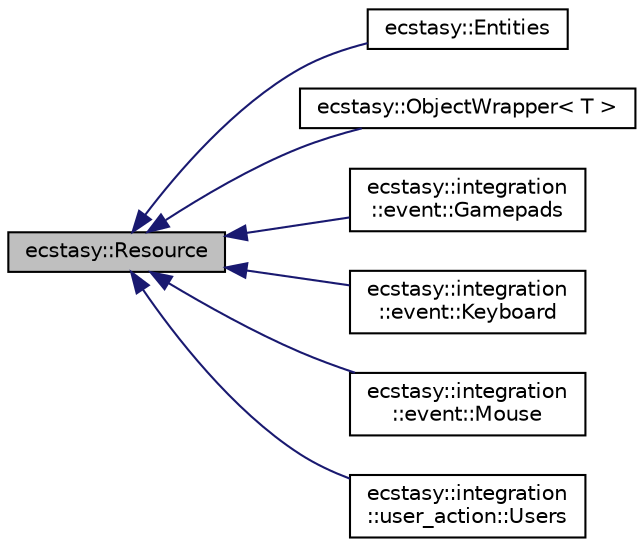 digraph "ecstasy::Resource"
{
 // LATEX_PDF_SIZE
  edge [fontname="Helvetica",fontsize="10",labelfontname="Helvetica",labelfontsize="10"];
  node [fontname="Helvetica",fontsize="10",shape=record];
  rankdir="LR";
  Node1 [label="ecstasy::Resource",height=0.2,width=0.4,color="black", fillcolor="grey75", style="filled", fontcolor="black",tooltip="Base class of all registry resources."];
  Node1 -> Node2 [dir="back",color="midnightblue",fontsize="10",style="solid",fontname="Helvetica"];
  Node2 [label="ecstasy::Entities",height=0.2,width=0.4,color="black", fillcolor="white", style="filled",URL="$classecstasy_1_1_entities.html",tooltip="Resource holding all the Registry entities."];
  Node1 -> Node3 [dir="back",color="midnightblue",fontsize="10",style="solid",fontname="Helvetica"];
  Node3 [label="ecstasy::ObjectWrapper\< T \>",height=0.2,width=0.4,color="black", fillcolor="white", style="filled",URL="$classecstasy_1_1_object_wrapper.html",tooltip="Basic object wrapper as a resource."];
  Node1 -> Node4 [dir="back",color="midnightblue",fontsize="10",style="solid",fontname="Helvetica"];
  Node4 [label="ecstasy::integration\l::event::Gamepads",height=0.2,width=0.4,color="black", fillcolor="white", style="filled",URL="$classecstasy_1_1integration_1_1event_1_1_gamepads.html",tooltip="Current Gamepads states."];
  Node1 -> Node5 [dir="back",color="midnightblue",fontsize="10",style="solid",fontname="Helvetica"];
  Node5 [label="ecstasy::integration\l::event::Keyboard",height=0.2,width=0.4,color="black", fillcolor="white", style="filled",URL="$classecstasy_1_1integration_1_1event_1_1_keyboard.html",tooltip="Current Keyboard state."];
  Node1 -> Node6 [dir="back",color="midnightblue",fontsize="10",style="solid",fontname="Helvetica"];
  Node6 [label="ecstasy::integration\l::event::Mouse",height=0.2,width=0.4,color="black", fillcolor="white", style="filled",URL="$classecstasy_1_1integration_1_1event_1_1_mouse.html",tooltip="Current mouse state."];
  Node1 -> Node7 [dir="back",color="midnightblue",fontsize="10",style="solid",fontname="Helvetica"];
  Node7 [label="ecstasy::integration\l::user_action::Users",height=0.2,width=0.4,color="black", fillcolor="white", style="filled",URL="$classecstasy_1_1integration_1_1user__action_1_1_users.html",tooltip="UserProfile container resource."];
}
